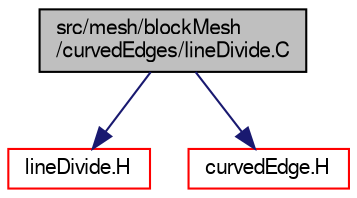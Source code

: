 digraph "src/mesh/blockMesh/curvedEdges/lineDivide.C"
{
  bgcolor="transparent";
  edge [fontname="FreeSans",fontsize="10",labelfontname="FreeSans",labelfontsize="10"];
  node [fontname="FreeSans",fontsize="10",shape=record];
  Node0 [label="src/mesh/blockMesh\l/curvedEdges/lineDivide.C",height=0.2,width=0.4,color="black", fillcolor="grey75", style="filled", fontcolor="black"];
  Node0 -> Node1 [color="midnightblue",fontsize="10",style="solid",fontname="FreeSans"];
  Node1 [label="lineDivide.H",height=0.2,width=0.4,color="red",URL="$a07058.html"];
  Node0 -> Node110 [color="midnightblue",fontsize="10",style="solid",fontname="FreeSans"];
  Node110 [label="curvedEdge.H",height=0.2,width=0.4,color="red",URL="$a07046.html"];
}
